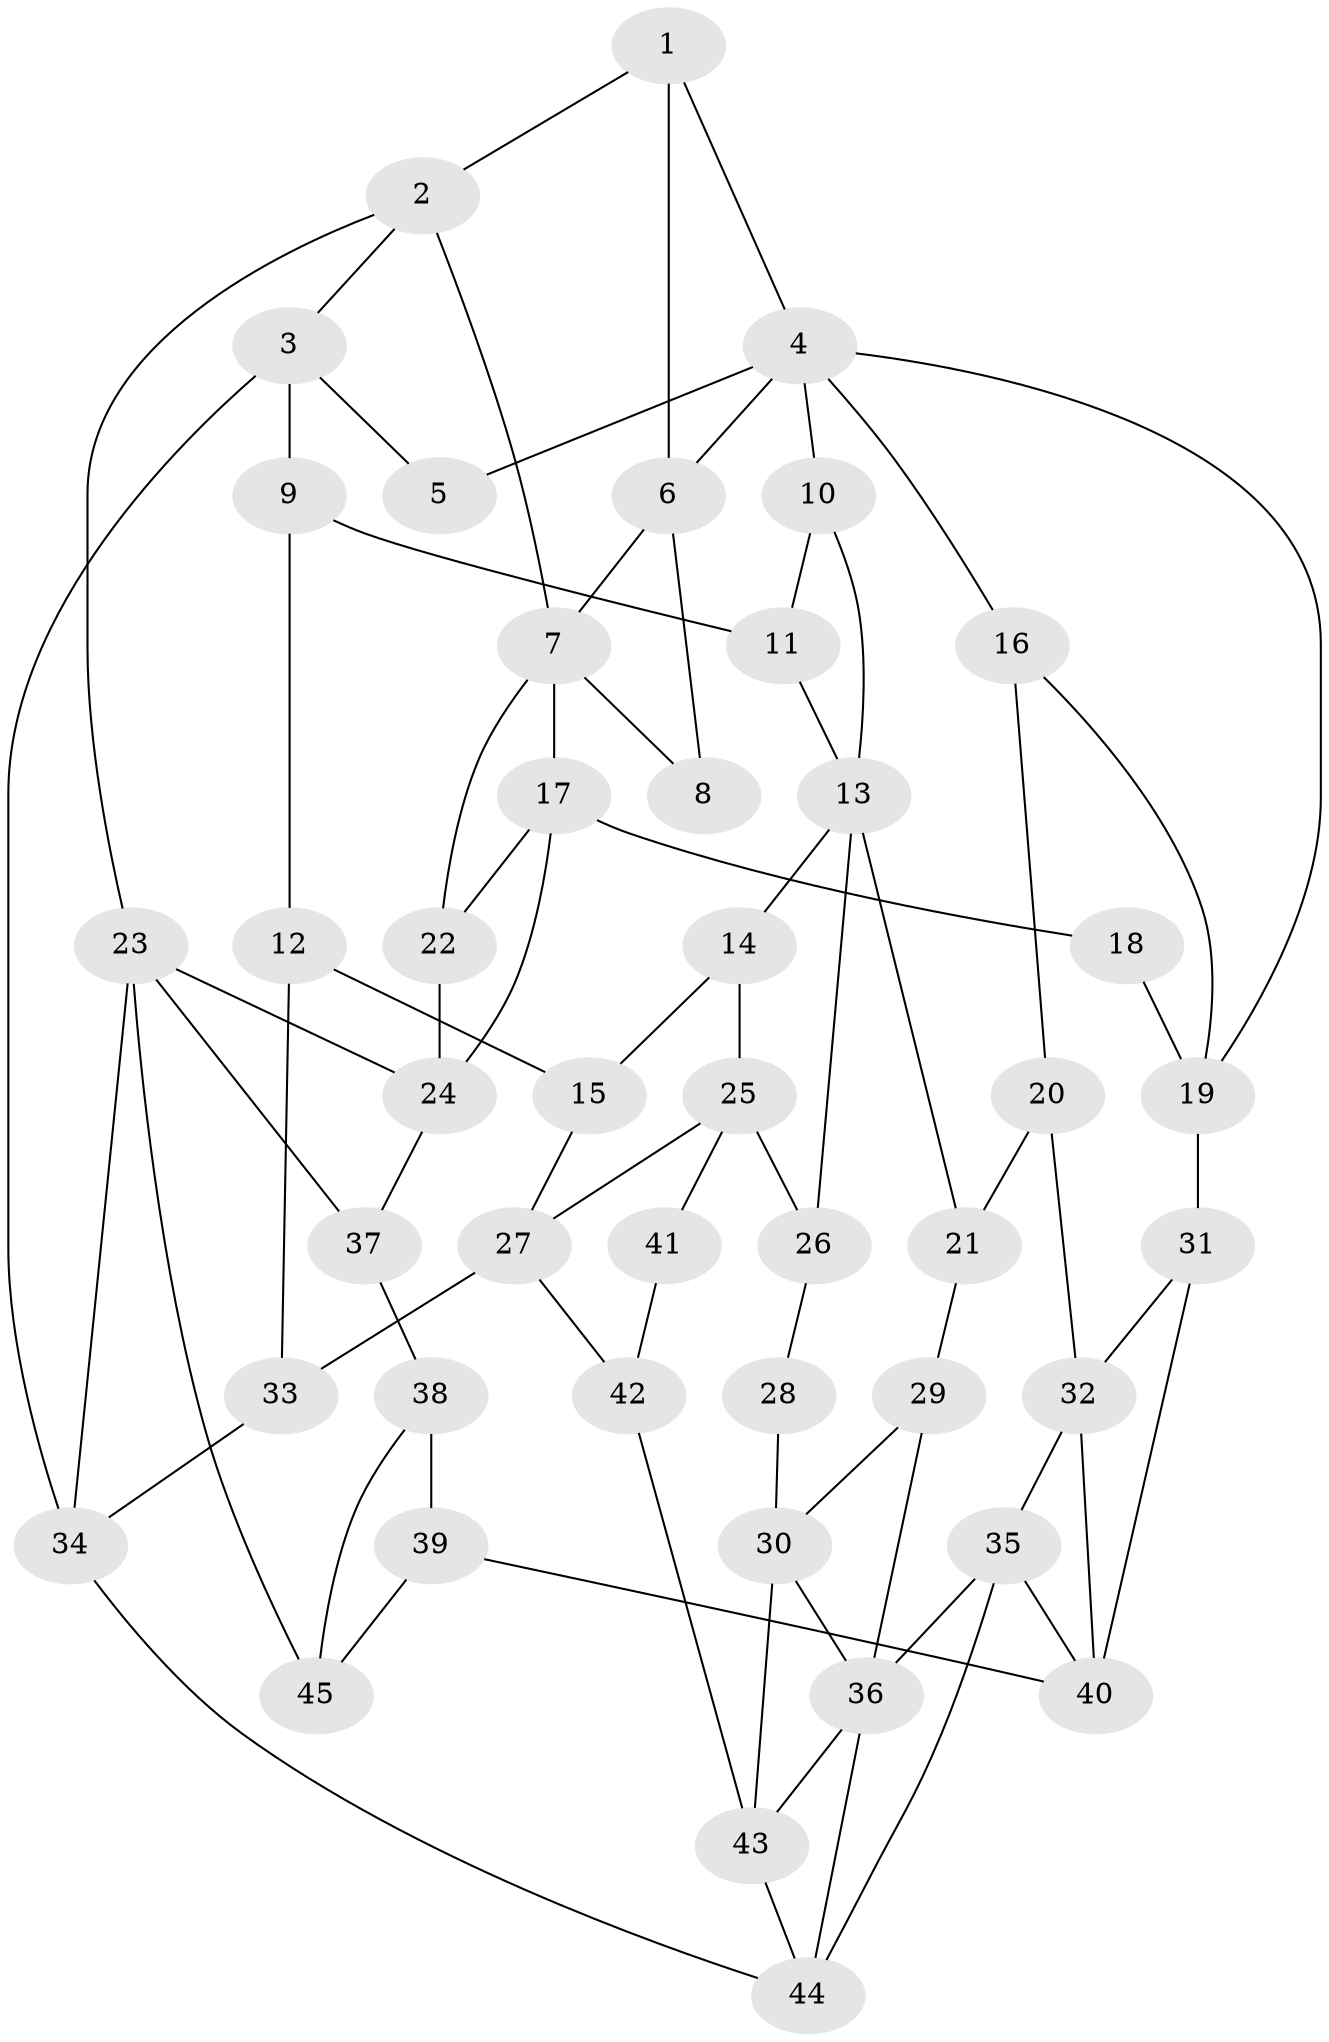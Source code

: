 // original degree distribution, {3: 0.033783783783783786, 4: 0.22972972972972974, 6: 0.25675675675675674, 5: 0.4797297297297297}
// Generated by graph-tools (version 1.1) at 2025/54/03/04/25 22:54:08]
// undirected, 45 vertices, 78 edges
graph export_dot {
  node [color=gray90,style=filled];
  1;
  2;
  3;
  4;
  5;
  6;
  7;
  8;
  9;
  10;
  11;
  12;
  13;
  14;
  15;
  16;
  17;
  18;
  19;
  20;
  21;
  22;
  23;
  24;
  25;
  26;
  27;
  28;
  29;
  30;
  31;
  32;
  33;
  34;
  35;
  36;
  37;
  38;
  39;
  40;
  41;
  42;
  43;
  44;
  45;
  1 -- 2 [weight=1.0];
  1 -- 4 [weight=1.0];
  1 -- 6 [weight=2.0];
  2 -- 3 [weight=1.0];
  2 -- 7 [weight=1.0];
  2 -- 23 [weight=1.0];
  3 -- 5 [weight=1.0];
  3 -- 9 [weight=2.0];
  3 -- 34 [weight=1.0];
  4 -- 5 [weight=2.0];
  4 -- 6 [weight=2.0];
  4 -- 10 [weight=2.0];
  4 -- 16 [weight=2.0];
  4 -- 19 [weight=1.0];
  6 -- 7 [weight=1.0];
  6 -- 8 [weight=2.0];
  7 -- 8 [weight=2.0];
  7 -- 17 [weight=1.0];
  7 -- 22 [weight=1.0];
  9 -- 11 [weight=2.0];
  9 -- 12 [weight=2.0];
  10 -- 11 [weight=1.0];
  10 -- 13 [weight=1.0];
  11 -- 13 [weight=1.0];
  12 -- 15 [weight=2.0];
  12 -- 33 [weight=2.0];
  13 -- 14 [weight=1.0];
  13 -- 21 [weight=1.0];
  13 -- 26 [weight=1.0];
  14 -- 15 [weight=1.0];
  14 -- 25 [weight=1.0];
  15 -- 27 [weight=1.0];
  16 -- 19 [weight=1.0];
  16 -- 20 [weight=1.0];
  17 -- 18 [weight=2.0];
  17 -- 22 [weight=1.0];
  17 -- 24 [weight=1.0];
  18 -- 19 [weight=2.0];
  19 -- 31 [weight=2.0];
  20 -- 21 [weight=1.0];
  20 -- 32 [weight=2.0];
  21 -- 29 [weight=1.0];
  22 -- 24 [weight=1.0];
  23 -- 24 [weight=1.0];
  23 -- 34 [weight=2.0];
  23 -- 37 [weight=1.0];
  23 -- 45 [weight=1.0];
  24 -- 37 [weight=2.0];
  25 -- 26 [weight=2.0];
  25 -- 27 [weight=1.0];
  25 -- 41 [weight=1.0];
  26 -- 28 [weight=2.0];
  27 -- 33 [weight=1.0];
  27 -- 42 [weight=2.0];
  28 -- 30 [weight=1.0];
  29 -- 30 [weight=1.0];
  29 -- 36 [weight=2.0];
  30 -- 36 [weight=1.0];
  30 -- 43 [weight=1.0];
  31 -- 32 [weight=1.0];
  31 -- 40 [weight=1.0];
  32 -- 35 [weight=2.0];
  32 -- 40 [weight=1.0];
  33 -- 34 [weight=1.0];
  34 -- 44 [weight=1.0];
  35 -- 36 [weight=1.0];
  35 -- 40 [weight=1.0];
  35 -- 44 [weight=1.0];
  36 -- 43 [weight=1.0];
  36 -- 44 [weight=1.0];
  37 -- 38 [weight=2.0];
  38 -- 39 [weight=3.0];
  38 -- 45 [weight=1.0];
  39 -- 40 [weight=2.0];
  39 -- 45 [weight=1.0];
  41 -- 42 [weight=2.0];
  42 -- 43 [weight=2.0];
  43 -- 44 [weight=1.0];
}
